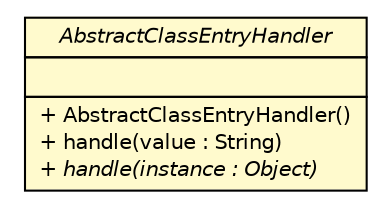 #!/usr/local/bin/dot
#
# Class diagram 
# Generated by UMLGraph version R5_6 (http://www.umlgraph.org/)
#

digraph G {
	edge [fontname="Helvetica",fontsize=10,labelfontname="Helvetica",labelfontsize=10];
	node [fontname="Helvetica",fontsize=10,shape=plaintext];
	nodesep=0.25;
	ranksep=0.5;
	// sorcer.boot.load.Activator.AbstractClassEntryHandler
	c103370 [label=<<table title="sorcer.boot.load.Activator.AbstractClassEntryHandler" border="0" cellborder="1" cellspacing="0" cellpadding="2" port="p" bgcolor="lemonChiffon" href="./Activator.AbstractClassEntryHandler.html">
		<tr><td><table border="0" cellspacing="0" cellpadding="1">
<tr><td align="center" balign="center"><font face="Helvetica-Oblique"> AbstractClassEntryHandler </font></td></tr>
		</table></td></tr>
		<tr><td><table border="0" cellspacing="0" cellpadding="1">
<tr><td align="left" balign="left">  </td></tr>
		</table></td></tr>
		<tr><td><table border="0" cellspacing="0" cellpadding="1">
<tr><td align="left" balign="left"> + AbstractClassEntryHandler() </td></tr>
<tr><td align="left" balign="left"> + handle(value : String) </td></tr>
<tr><td align="left" balign="left"><font face="Helvetica-Oblique" point-size="10.0"> + handle(instance : Object) </font></td></tr>
		</table></td></tr>
		</table>>, URL="./Activator.AbstractClassEntryHandler.html", fontname="Helvetica", fontcolor="black", fontsize=10.0];
}

